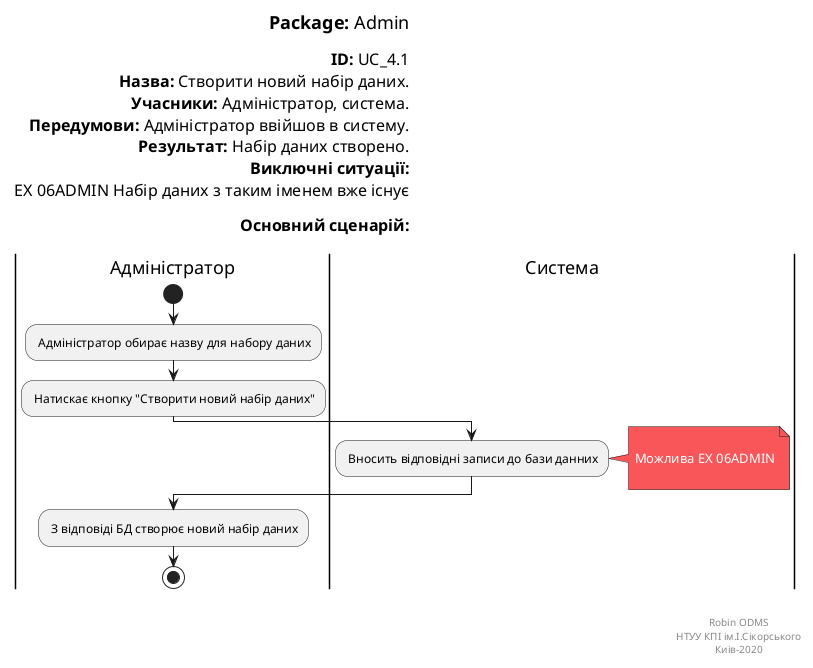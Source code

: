 @startuml
skinparam ArchimateBackgroundColor #ffffff
skinparam	shadowing false
skinparam Note {
	BackgroundColor #f85658
	FontColor #ffffff
}

left header
<font color=000 size=18><b>Package:</b> Admin

<font color=000 size=16><b>ID:</b> UC_4.1
<font color=000 size=16><b>Назва:</b> Створити новий набір даних.
<font color=000 size=16><b>Учасники:</b> Адміністратор, система.
<font color=000 size=16><b>Передумови:</b> Адміністратор ввійшов в систему.
<font color=000 size=16><b>Результат:</b> Набір даних створено.
<font color=000 size=16><b>Виключні ситуації:</b>
<font color=000 size=16> EX 06ADMIN Набір даних з таким іменем вже існує

<font color=000 size=16><b>Основний сценарій:</b>

end header

|Адміністратор|
start
: Адміністратор обирає назву для набору даних;
: Натискає кнопку "Створити новий набір даних";

|Система|

: Вносить відповідні записи до бази данних;
note right

	Можлива EX 06ADMIN

end note

|Адміністратор|

: З відповіді БД створює новий набір даних;

stop;

right footer


Robin ODMS
НТУУ КПІ ім.І.Сікорського
Киів-2020
end footer
@enduml
